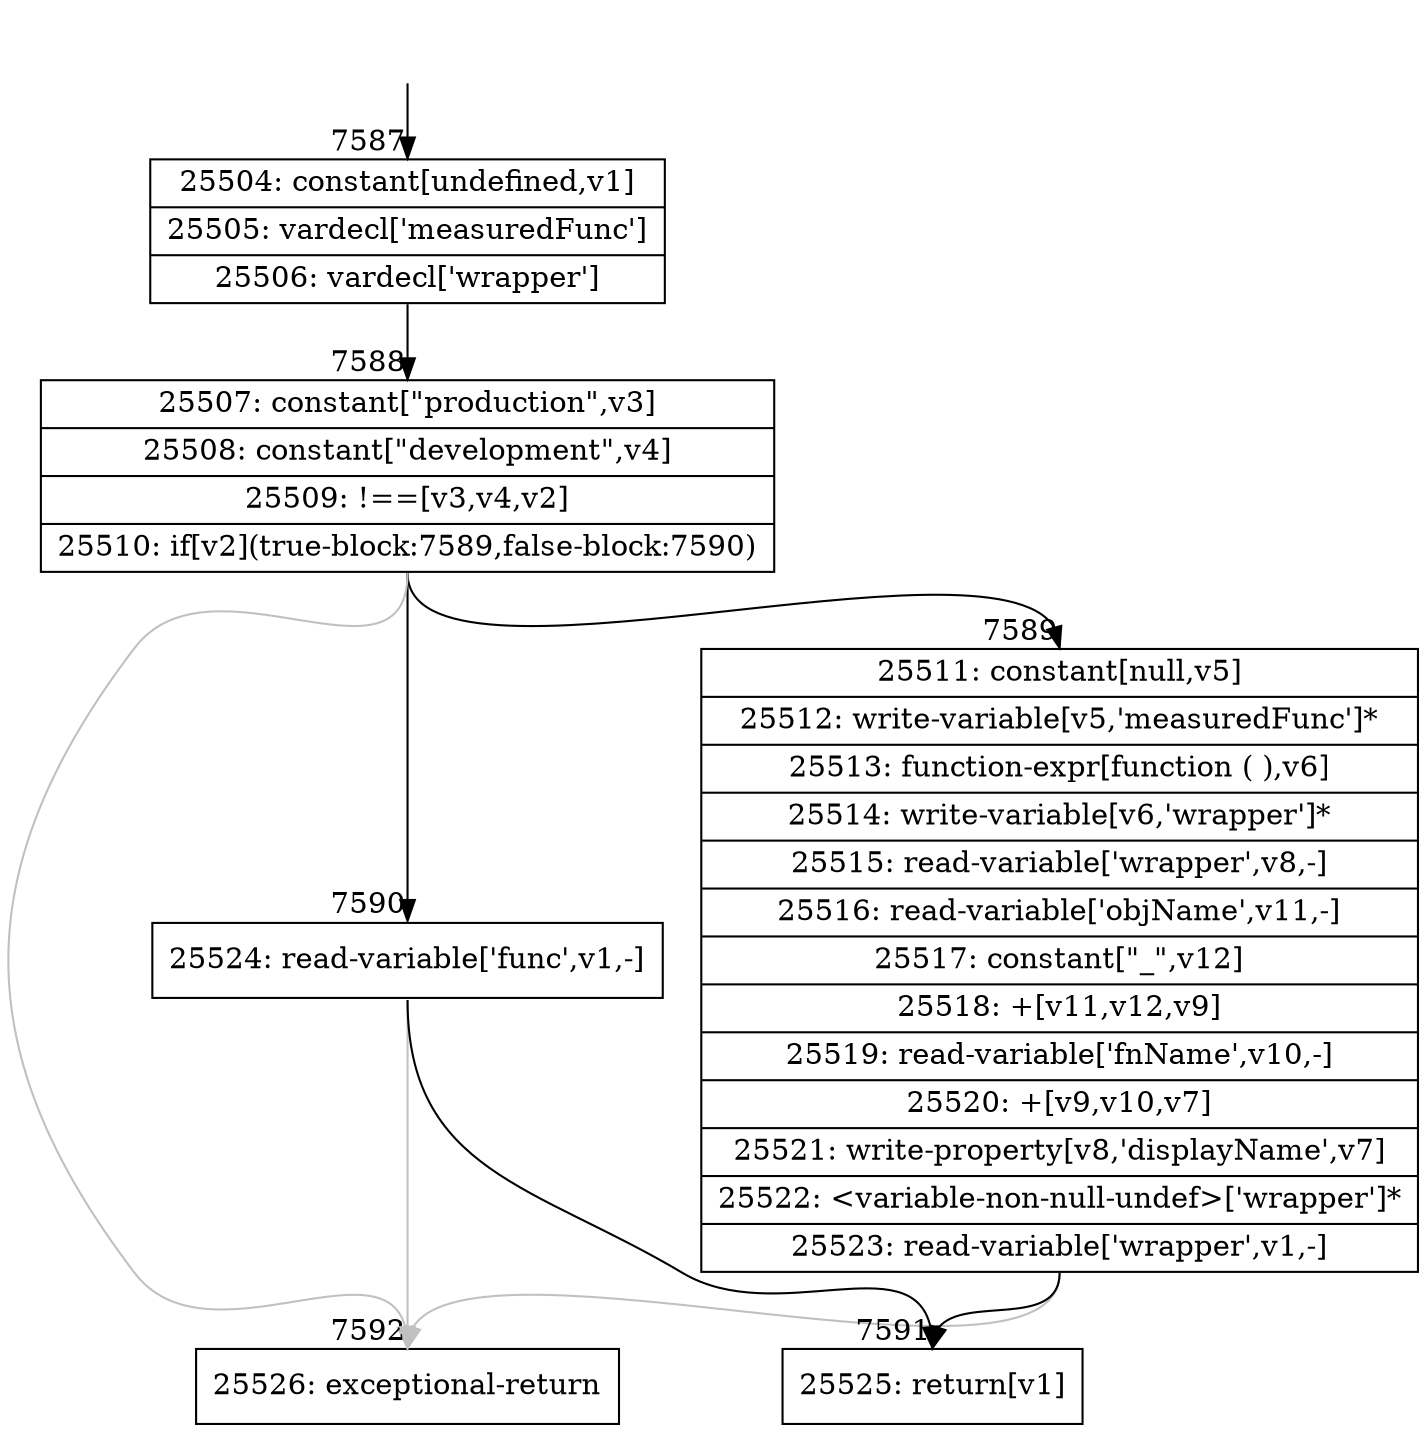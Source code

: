 digraph {
rankdir="TD"
BB_entry531[shape=none,label=""];
BB_entry531 -> BB7587 [tailport=s, headport=n, headlabel="    7587"]
BB7587 [shape=record label="{25504: constant[undefined,v1]|25505: vardecl['measuredFunc']|25506: vardecl['wrapper']}" ] 
BB7587 -> BB7588 [tailport=s, headport=n, headlabel="      7588"]
BB7588 [shape=record label="{25507: constant[\"production\",v3]|25508: constant[\"development\",v4]|25509: !==[v3,v4,v2]|25510: if[v2](true-block:7589,false-block:7590)}" ] 
BB7588 -> BB7589 [tailport=s, headport=n, headlabel="      7589"]
BB7588 -> BB7590 [tailport=s, headport=n, headlabel="      7590"]
BB7588 -> BB7592 [tailport=s, headport=n, color=gray, headlabel="      7592"]
BB7589 [shape=record label="{25511: constant[null,v5]|25512: write-variable[v5,'measuredFunc']*|25513: function-expr[function ( ),v6]|25514: write-variable[v6,'wrapper']*|25515: read-variable['wrapper',v8,-]|25516: read-variable['objName',v11,-]|25517: constant[\"_\",v12]|25518: +[v11,v12,v9]|25519: read-variable['fnName',v10,-]|25520: +[v9,v10,v7]|25521: write-property[v8,'displayName',v7]|25522: \<variable-non-null-undef\>['wrapper']*|25523: read-variable['wrapper',v1,-]}" ] 
BB7589 -> BB7591 [tailport=s, headport=n, headlabel="      7591"]
BB7589 -> BB7592 [tailport=s, headport=n, color=gray]
BB7590 [shape=record label="{25524: read-variable['func',v1,-]}" ] 
BB7590 -> BB7591 [tailport=s, headport=n]
BB7590 -> BB7592 [tailport=s, headport=n, color=gray]
BB7591 [shape=record label="{25525: return[v1]}" ] 
BB7592 [shape=record label="{25526: exceptional-return}" ] 
//#$~ 13396
}
